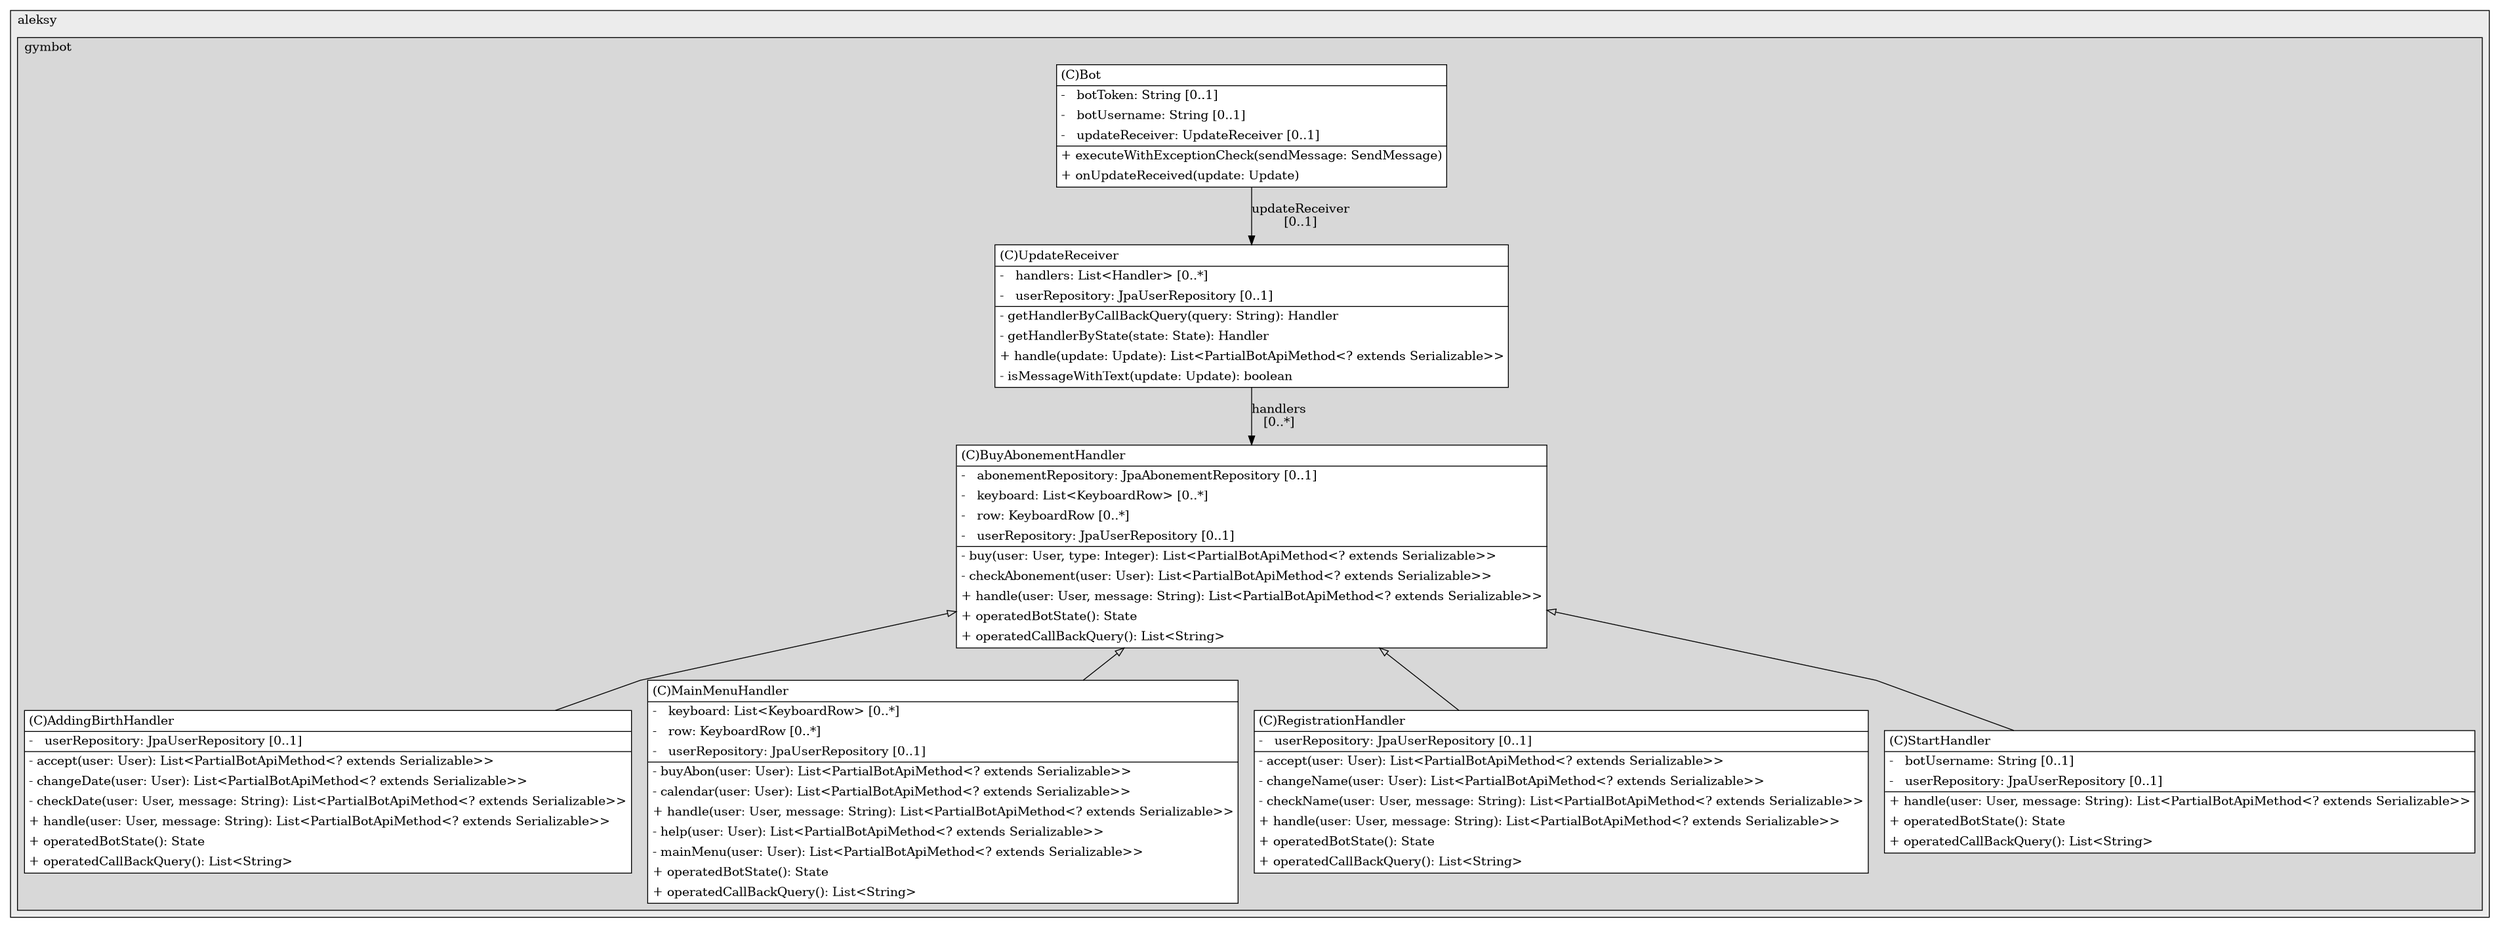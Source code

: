 @startuml

/' diagram meta data start
config=StructureConfiguration;
{
  "projectClassification": {
    "searchMode": "OpenProject", // OpenProject, AllProjects
    "includedProjects": "",
    "pathEndKeywords": "*.impl",
    "isClientPath": "",
    "isClientName": "",
    "isTestPath": "",
    "isTestName": "",
    "isMappingPath": "",
    "isMappingName": "",
    "isDataAccessPath": "",
    "isDataAccessName": "",
    "isDataStructurePath": "",
    "isDataStructureName": "",
    "isInterfaceStructuresPath": "",
    "isInterfaceStructuresName": "",
    "isEntryPointPath": "",
    "isEntryPointName": ""
  },
  "graphRestriction": {
    "classPackageExcludeFilter": "",
    "classPackageIncludeFilter": "",
    "classNameExcludeFilter": "",
    "classNameIncludeFilter": "",
    "methodNameExcludeFilter": "",
    "methodNameIncludeFilter": "",
    "removeByInheritance": "", // inheritance/annotation based filtering is done in a second step
    "removeByAnnotation": "",
    "removeByClassPackage": "", // cleanup the graph after inheritance/annotation based filtering is done
    "removeByClassName": "",
    "cutMappings": false,
    "cutEnum": true,
    "cutTests": true,
    "cutClient": true,
    "cutDataAccess": true,
    "cutInterfaceStructures": true,
    "cutDataStructures": true,
    "cutGetterAndSetter": true,
    "cutConstructors": true
  },
  "graphTraversal": {
    "forwardDepth": 6,
    "backwardDepth": 6,
    "classPackageExcludeFilter": "",
    "classPackageIncludeFilter": "",
    "classNameExcludeFilter": "",
    "classNameIncludeFilter": "",
    "methodNameExcludeFilter": "",
    "methodNameIncludeFilter": "",
    "hideMappings": false,
    "hideDataStructures": false,
    "hidePrivateMethods": true,
    "hideInterfaceCalls": true, // indirection: implementation -> interface (is hidden) -> implementation
    "onlyShowApplicationEntryPoints": false // root node is included
  },
  "details": {
    "aggregation": "GroupByClass", // ByClass, GroupByClass, None
    "showClassGenericTypes": true,
    "showMethods": true,
    "showMethodParameterNames": true,
    "showMethodParameterTypes": true,
    "showMethodReturnType": true,
    "showPackageLevels": 2,
    "showDetailedClassStructure": true
  },
  "rootClass": "com.aleksy.gymbot.bot.handler.BuyAbonementHandler"
}
diagram meta data end '/



digraph g {
    rankdir="TB"
    splines=polyline
    

'nodes 
subgraph cluster_1415083977 { 
   	label=aleksy
	labeljust=l
	fillcolor="#ececec"
	style=filled
   
   subgraph cluster_1672351683 { 
   	label=gymbot
	labeljust=l
	fillcolor="#d8d8d8"
	style=filled
   
   AddingBirthHandler453642827[
	label=<<TABLE BORDER="1" CELLBORDER="0" CELLPADDING="4" CELLSPACING="0">
<TR><TD ALIGN="LEFT" >(C)AddingBirthHandler</TD></TR>
<HR/>
<TR><TD ALIGN="LEFT" >-   userRepository: JpaUserRepository [0..1]</TD></TR>
<HR/>
<TR><TD ALIGN="LEFT" >- accept(user: User): List&lt;PartialBotApiMethod&lt;? extends Serializable&gt;&gt;</TD></TR>
<TR><TD ALIGN="LEFT" >- changeDate(user: User): List&lt;PartialBotApiMethod&lt;? extends Serializable&gt;&gt;</TD></TR>
<TR><TD ALIGN="LEFT" >- checkDate(user: User, message: String): List&lt;PartialBotApiMethod&lt;? extends Serializable&gt;&gt;</TD></TR>
<TR><TD ALIGN="LEFT" >+ handle(user: User, message: String): List&lt;PartialBotApiMethod&lt;? extends Serializable&gt;&gt;</TD></TR>
<TR><TD ALIGN="LEFT" >+ operatedBotState(): State</TD></TR>
<TR><TD ALIGN="LEFT" >+ operatedCallBackQuery(): List&lt;String&gt;</TD></TR>
</TABLE>>
	style=filled
	margin=0
	shape=plaintext
	fillcolor="#FFFFFF"
];

Bot319421969[
	label=<<TABLE BORDER="1" CELLBORDER="0" CELLPADDING="4" CELLSPACING="0">
<TR><TD ALIGN="LEFT" >(C)Bot</TD></TR>
<HR/>
<TR><TD ALIGN="LEFT" >-   botToken: String [0..1]</TD></TR>
<TR><TD ALIGN="LEFT" >-   botUsername: String [0..1]</TD></TR>
<TR><TD ALIGN="LEFT" >-   updateReceiver: UpdateReceiver [0..1]</TD></TR>
<HR/>
<TR><TD ALIGN="LEFT" >+ executeWithExceptionCheck(sendMessage: SendMessage)</TD></TR>
<TR><TD ALIGN="LEFT" >+ onUpdateReceived(update: Update)</TD></TR>
</TABLE>>
	style=filled
	margin=0
	shape=plaintext
	fillcolor="#FFFFFF"
];

BuyAbonementHandler453642827[
	label=<<TABLE BORDER="1" CELLBORDER="0" CELLPADDING="4" CELLSPACING="0">
<TR><TD ALIGN="LEFT" >(C)BuyAbonementHandler</TD></TR>
<HR/>
<TR><TD ALIGN="LEFT" >-   abonementRepository: JpaAbonementRepository [0..1]</TD></TR>
<TR><TD ALIGN="LEFT" >-   keyboard: List&lt;KeyboardRow&gt; [0..*]</TD></TR>
<TR><TD ALIGN="LEFT" >-   row: KeyboardRow [0..*]</TD></TR>
<TR><TD ALIGN="LEFT" >-   userRepository: JpaUserRepository [0..1]</TD></TR>
<HR/>
<TR><TD ALIGN="LEFT" >- buy(user: User, type: Integer): List&lt;PartialBotApiMethod&lt;? extends Serializable&gt;&gt;</TD></TR>
<TR><TD ALIGN="LEFT" >- checkAbonement(user: User): List&lt;PartialBotApiMethod&lt;? extends Serializable&gt;&gt;</TD></TR>
<TR><TD ALIGN="LEFT" >+ handle(user: User, message: String): List&lt;PartialBotApiMethod&lt;? extends Serializable&gt;&gt;</TD></TR>
<TR><TD ALIGN="LEFT" >+ operatedBotState(): State</TD></TR>
<TR><TD ALIGN="LEFT" >+ operatedCallBackQuery(): List&lt;String&gt;</TD></TR>
</TABLE>>
	style=filled
	margin=0
	shape=plaintext
	fillcolor="#FFFFFF"
];

MainMenuHandler453642827[
	label=<<TABLE BORDER="1" CELLBORDER="0" CELLPADDING="4" CELLSPACING="0">
<TR><TD ALIGN="LEFT" >(C)MainMenuHandler</TD></TR>
<HR/>
<TR><TD ALIGN="LEFT" >-   keyboard: List&lt;KeyboardRow&gt; [0..*]</TD></TR>
<TR><TD ALIGN="LEFT" >-   row: KeyboardRow [0..*]</TD></TR>
<TR><TD ALIGN="LEFT" >-   userRepository: JpaUserRepository [0..1]</TD></TR>
<HR/>
<TR><TD ALIGN="LEFT" >- buyAbon(user: User): List&lt;PartialBotApiMethod&lt;? extends Serializable&gt;&gt;</TD></TR>
<TR><TD ALIGN="LEFT" >- calendar(user: User): List&lt;PartialBotApiMethod&lt;? extends Serializable&gt;&gt;</TD></TR>
<TR><TD ALIGN="LEFT" >+ handle(user: User, message: String): List&lt;PartialBotApiMethod&lt;? extends Serializable&gt;&gt;</TD></TR>
<TR><TD ALIGN="LEFT" >- help(user: User): List&lt;PartialBotApiMethod&lt;? extends Serializable&gt;&gt;</TD></TR>
<TR><TD ALIGN="LEFT" >- mainMenu(user: User): List&lt;PartialBotApiMethod&lt;? extends Serializable&gt;&gt;</TD></TR>
<TR><TD ALIGN="LEFT" >+ operatedBotState(): State</TD></TR>
<TR><TD ALIGN="LEFT" >+ operatedCallBackQuery(): List&lt;String&gt;</TD></TR>
</TABLE>>
	style=filled
	margin=0
	shape=plaintext
	fillcolor="#FFFFFF"
];

RegistrationHandler453642827[
	label=<<TABLE BORDER="1" CELLBORDER="0" CELLPADDING="4" CELLSPACING="0">
<TR><TD ALIGN="LEFT" >(C)RegistrationHandler</TD></TR>
<HR/>
<TR><TD ALIGN="LEFT" >-   userRepository: JpaUserRepository [0..1]</TD></TR>
<HR/>
<TR><TD ALIGN="LEFT" >- accept(user: User): List&lt;PartialBotApiMethod&lt;? extends Serializable&gt;&gt;</TD></TR>
<TR><TD ALIGN="LEFT" >- changeName(user: User): List&lt;PartialBotApiMethod&lt;? extends Serializable&gt;&gt;</TD></TR>
<TR><TD ALIGN="LEFT" >- checkName(user: User, message: String): List&lt;PartialBotApiMethod&lt;? extends Serializable&gt;&gt;</TD></TR>
<TR><TD ALIGN="LEFT" >+ handle(user: User, message: String): List&lt;PartialBotApiMethod&lt;? extends Serializable&gt;&gt;</TD></TR>
<TR><TD ALIGN="LEFT" >+ operatedBotState(): State</TD></TR>
<TR><TD ALIGN="LEFT" >+ operatedCallBackQuery(): List&lt;String&gt;</TD></TR>
</TABLE>>
	style=filled
	margin=0
	shape=plaintext
	fillcolor="#FFFFFF"
];

StartHandler453642827[
	label=<<TABLE BORDER="1" CELLBORDER="0" CELLPADDING="4" CELLSPACING="0">
<TR><TD ALIGN="LEFT" >(C)StartHandler</TD></TR>
<HR/>
<TR><TD ALIGN="LEFT" >-   botUsername: String [0..1]</TD></TR>
<TR><TD ALIGN="LEFT" >-   userRepository: JpaUserRepository [0..1]</TD></TR>
<HR/>
<TR><TD ALIGN="LEFT" >+ handle(user: User, message: String): List&lt;PartialBotApiMethod&lt;? extends Serializable&gt;&gt;</TD></TR>
<TR><TD ALIGN="LEFT" >+ operatedBotState(): State</TD></TR>
<TR><TD ALIGN="LEFT" >+ operatedCallBackQuery(): List&lt;String&gt;</TD></TR>
</TABLE>>
	style=filled
	margin=0
	shape=plaintext
	fillcolor="#FFFFFF"
];

UpdateReceiver319421969[
	label=<<TABLE BORDER="1" CELLBORDER="0" CELLPADDING="4" CELLSPACING="0">
<TR><TD ALIGN="LEFT" >(C)UpdateReceiver</TD></TR>
<HR/>
<TR><TD ALIGN="LEFT" >-   handlers: List&lt;Handler&gt; [0..*]</TD></TR>
<TR><TD ALIGN="LEFT" >-   userRepository: JpaUserRepository [0..1]</TD></TR>
<HR/>
<TR><TD ALIGN="LEFT" >- getHandlerByCallBackQuery(query: String): Handler</TD></TR>
<TR><TD ALIGN="LEFT" >- getHandlerByState(state: State): Handler</TD></TR>
<TR><TD ALIGN="LEFT" >+ handle(update: Update): List&lt;PartialBotApiMethod&lt;? extends Serializable&gt;&gt;</TD></TR>
<TR><TD ALIGN="LEFT" >- isMessageWithText(update: Update): boolean</TD></TR>
</TABLE>>
	style=filled
	margin=0
	shape=plaintext
	fillcolor="#FFFFFF"
];
} 
} 

'edges    
Bot319421969 -> UpdateReceiver319421969[label="updateReceiver
[0..1]"];
BuyAbonementHandler453642827 -> AddingBirthHandler453642827[arrowhead=none, arrowtail=empty, dir=both];
BuyAbonementHandler453642827 -> MainMenuHandler453642827[arrowhead=none, arrowtail=empty, dir=both];
BuyAbonementHandler453642827 -> RegistrationHandler453642827[arrowhead=none, arrowtail=empty, dir=both];
BuyAbonementHandler453642827 -> StartHandler453642827[arrowhead=none, arrowtail=empty, dir=both];
UpdateReceiver319421969 -> BuyAbonementHandler453642827[label="handlers
[0..*]"];
    
}
@enduml